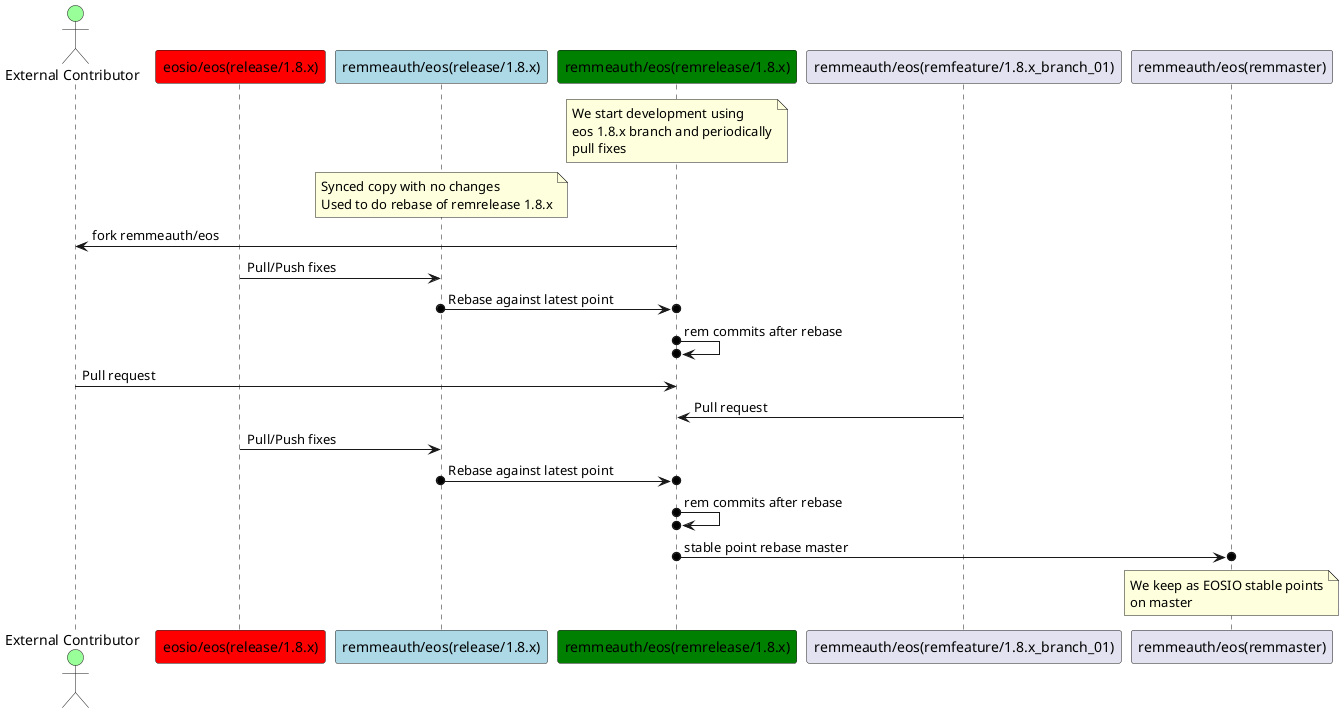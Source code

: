 @startuml
' This used in README.md
' see https://stackoverflow.com/questions/32203610/how-to-integrate-uml-diagrams-into-gitlab-or-github
' how to insert this picture into README.md
actor "External Contributor" as EC #99FF99
participant "eosio/eos(release/1.8.x)" as EOS18 #red
participant "eosio/eos(release/1.8.x)" as EOS18 #red
participant "remmeauth/eos(release/1.8.x)" as REOS18 #lightblue
participant "remmeauth/eos(remrelease/1.8.x)" as RA18 #green
participant "remmeauth/eos(remfeature/1.8.x_branch_01)" as RF18
participant "remmeauth/eos(remmaster)" as Rmaster
note over RA18
    We start development using
    eos 1.8.x branch and periodically
    pull fixes
end note
note over REOS18
    Synced copy with no changes
    Used to do rebase of remrelease 1.8.x
end note

RA18 -> EC : fork remmeauth/eos
REOS18 <- EOS18 : Pull/Push fixes
REOS18 o->o RA18 : Rebase against latest point
RA18 o->o RA18: rem commits after rebase

RA18 <- EC : Pull request
RF18 -> RA18 : Pull request
REOS18 <- EOS18 : Pull/Push fixes
REOS18 o->o RA18 : Rebase against latest point
RA18 o->o RA18: rem commits after rebase

RA18 o->o Rmaster : stable point rebase master
note over Rmaster
    We keep as EOSIO stable points
    on master
end note

@enduml